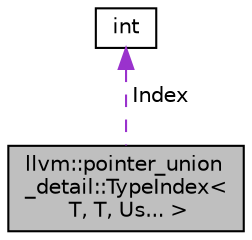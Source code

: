 digraph "llvm::pointer_union_detail::TypeIndex&lt; T, T, Us... &gt;"
{
 // LATEX_PDF_SIZE
  bgcolor="transparent";
  edge [fontname="Helvetica",fontsize="10",labelfontname="Helvetica",labelfontsize="10"];
  node [fontname="Helvetica",fontsize="10",shape="box"];
  Node1 [label="llvm::pointer_union\l_detail::TypeIndex\<\l T, T, Us... \>",height=0.2,width=0.4,color="black", fillcolor="grey75", style="filled", fontcolor="black",tooltip=" "];
  Node2 -> Node1 [dir="back",color="darkorchid3",fontsize="10",style="dashed",label=" Index" ,fontname="Helvetica"];
  Node2 [label="int",height=0.2,width=0.4,color="black",tooltip=" "];
}
